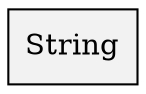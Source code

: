digraph hierarchy {
  size="5,5"
  node[shape=record,style=filled,fillcolor=gray95]
  edge[dir=back, arrowtail=empty]

  1[label = "{String}"]
}
